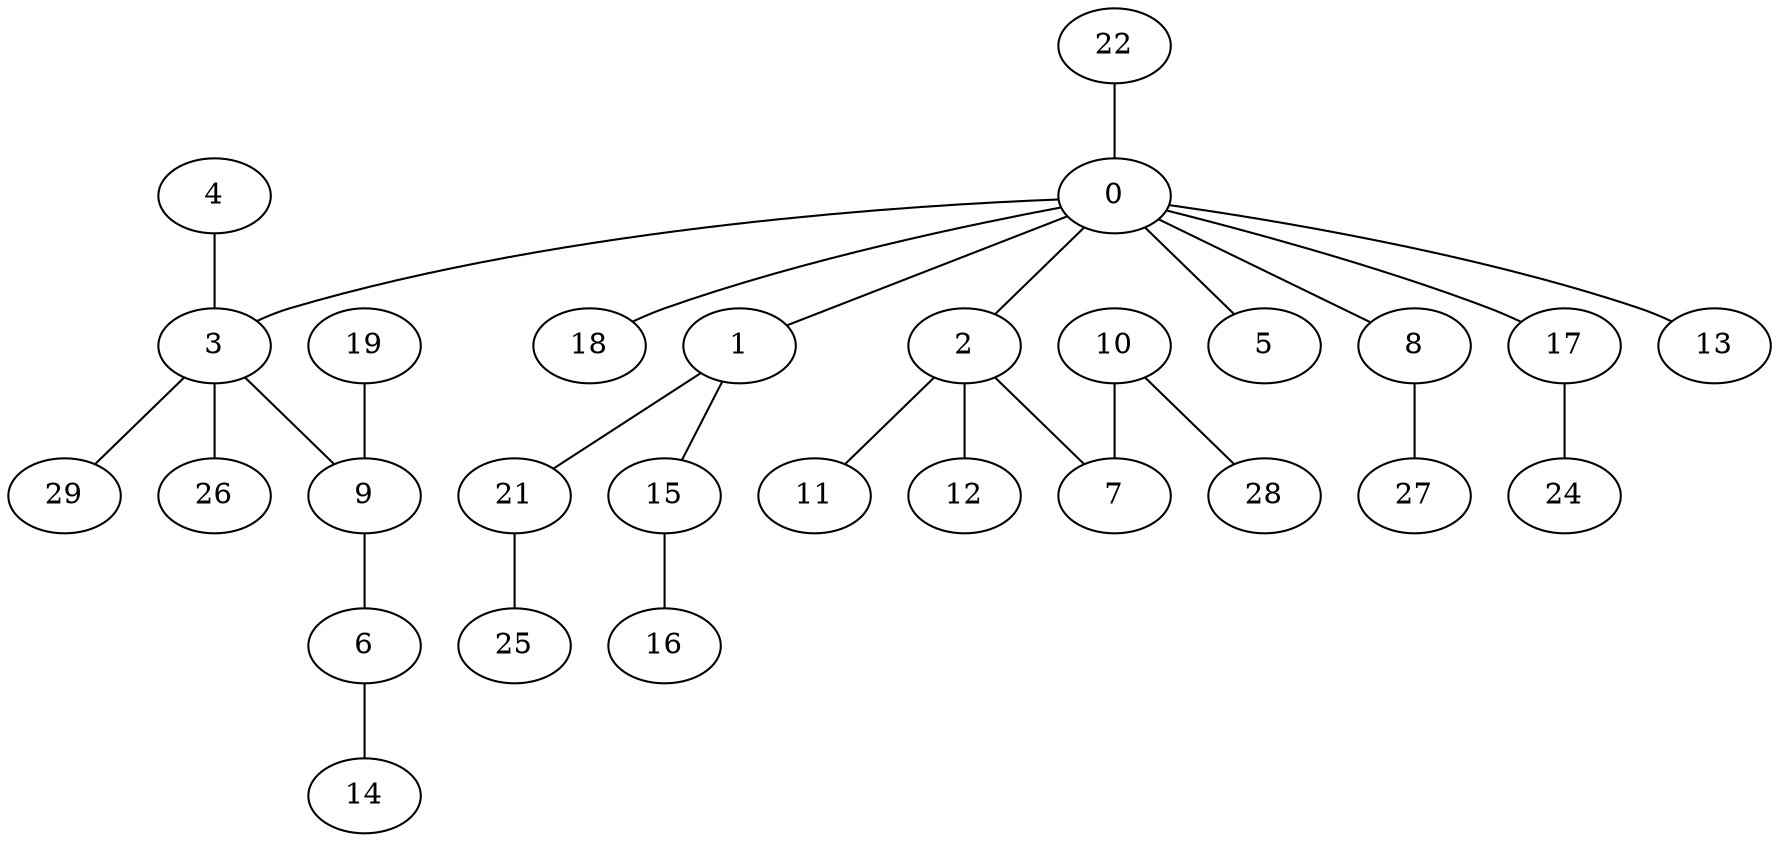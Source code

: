 graph G {
  0;
  1;
  2;
  3;
  5;
  8;
  13;
  17;
  18;
  15;
  21;
  7;
  11;
  12;
  9;
  26;
  29;
  4;
  6;
  14;
  27;
  10;
  28;
  16;
  24;
  19;
  25;
  22;
   0 -- 1;
   0 -- 2;
   0 -- 3;
   0 -- 5;
   0 -- 8;
   0 -- 13;
   0 -- 17;
   0 -- 18;
   1 -- 15;
   1 -- 21;
   2 -- 7;
   2 -- 11;
   2 -- 12;
   3 -- 9;
   3 -- 26;
   3 -- 29;
   4 -- 3;
   6 -- 14;
   8 -- 27;
   9 -- 6;
   10 -- 7;
   10 -- 28;
   15 -- 16;
   17 -- 24;
   19 -- 9;
   21 -- 25;
   22 -- 0;
}
